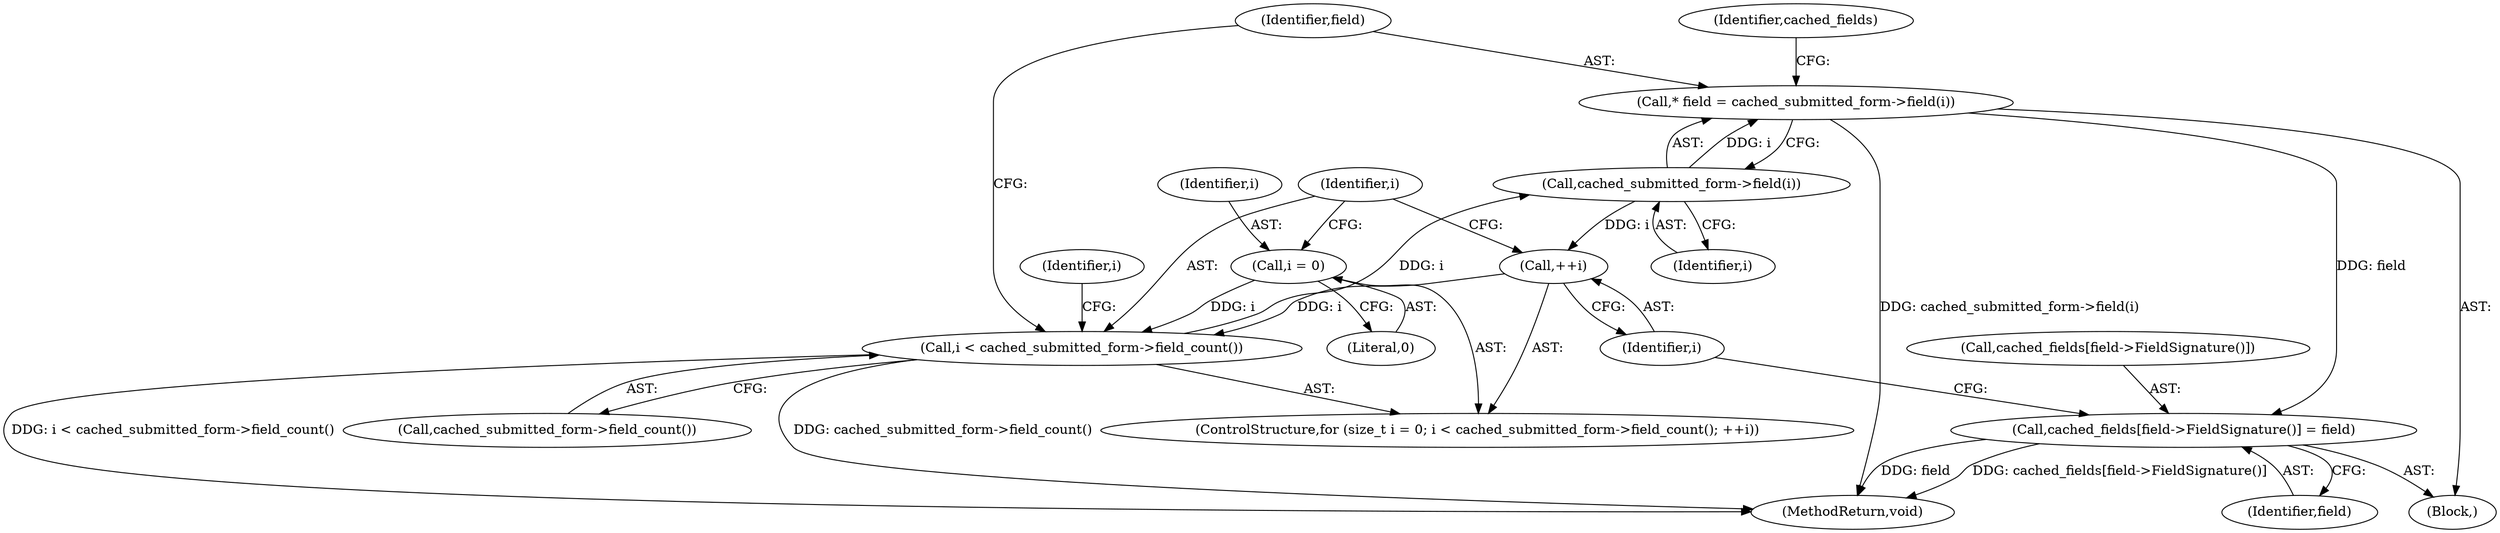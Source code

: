 digraph "0_Chrome_5f372f899b8709dac700710b5f0f90959dcf9ecb@pointer" {
"1000127" [label="(Call,* field = cached_submitted_form->field(i))"];
"1000129" [label="(Call,cached_submitted_form->field(i))"];
"1000120" [label="(Call,i < cached_submitted_form->field_count())"];
"1000117" [label="(Call,i = 0)"];
"1000123" [label="(Call,++i)"];
"1000131" [label="(Call,cached_fields[field->FieldSignature()] = field)"];
"1000133" [label="(Identifier,cached_fields)"];
"1000122" [label="(Call,cached_submitted_form->field_count())"];
"1000121" [label="(Identifier,i)"];
"1000139" [label="(Identifier,i)"];
"1000243" [label="(MethodReturn,void)"];
"1000123" [label="(Call,++i)"];
"1000117" [label="(Call,i = 0)"];
"1000131" [label="(Call,cached_fields[field->FieldSignature()] = field)"];
"1000120" [label="(Call,i < cached_submitted_form->field_count())"];
"1000125" [label="(Block,)"];
"1000115" [label="(ControlStructure,for (size_t i = 0; i < cached_submitted_form->field_count(); ++i))"];
"1000129" [label="(Call,cached_submitted_form->field(i))"];
"1000127" [label="(Call,* field = cached_submitted_form->field(i))"];
"1000118" [label="(Identifier,i)"];
"1000130" [label="(Identifier,i)"];
"1000124" [label="(Identifier,i)"];
"1000119" [label="(Literal,0)"];
"1000128" [label="(Identifier,field)"];
"1000132" [label="(Call,cached_fields[field->FieldSignature()])"];
"1000135" [label="(Identifier,field)"];
"1000127" -> "1000125"  [label="AST: "];
"1000127" -> "1000129"  [label="CFG: "];
"1000128" -> "1000127"  [label="AST: "];
"1000129" -> "1000127"  [label="AST: "];
"1000133" -> "1000127"  [label="CFG: "];
"1000127" -> "1000243"  [label="DDG: cached_submitted_form->field(i)"];
"1000129" -> "1000127"  [label="DDG: i"];
"1000127" -> "1000131"  [label="DDG: field"];
"1000129" -> "1000130"  [label="CFG: "];
"1000130" -> "1000129"  [label="AST: "];
"1000129" -> "1000123"  [label="DDG: i"];
"1000120" -> "1000129"  [label="DDG: i"];
"1000120" -> "1000115"  [label="AST: "];
"1000120" -> "1000122"  [label="CFG: "];
"1000121" -> "1000120"  [label="AST: "];
"1000122" -> "1000120"  [label="AST: "];
"1000128" -> "1000120"  [label="CFG: "];
"1000139" -> "1000120"  [label="CFG: "];
"1000120" -> "1000243"  [label="DDG: i < cached_submitted_form->field_count()"];
"1000120" -> "1000243"  [label="DDG: cached_submitted_form->field_count()"];
"1000117" -> "1000120"  [label="DDG: i"];
"1000123" -> "1000120"  [label="DDG: i"];
"1000117" -> "1000115"  [label="AST: "];
"1000117" -> "1000119"  [label="CFG: "];
"1000118" -> "1000117"  [label="AST: "];
"1000119" -> "1000117"  [label="AST: "];
"1000121" -> "1000117"  [label="CFG: "];
"1000123" -> "1000115"  [label="AST: "];
"1000123" -> "1000124"  [label="CFG: "];
"1000124" -> "1000123"  [label="AST: "];
"1000121" -> "1000123"  [label="CFG: "];
"1000131" -> "1000125"  [label="AST: "];
"1000131" -> "1000135"  [label="CFG: "];
"1000132" -> "1000131"  [label="AST: "];
"1000135" -> "1000131"  [label="AST: "];
"1000124" -> "1000131"  [label="CFG: "];
"1000131" -> "1000243"  [label="DDG: cached_fields[field->FieldSignature()]"];
"1000131" -> "1000243"  [label="DDG: field"];
}

